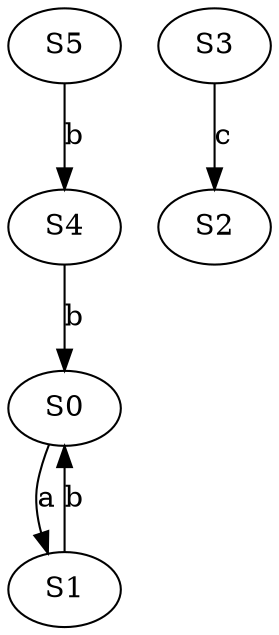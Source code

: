 strict digraph  {
S5;
S1;
S3;
S4;
S0;
S2;
S5 -> S4  [label=b];
S1 -> S0  [label=b];
S3 -> S2  [label=c];
S4 -> S0  [label=b];
S0 -> S1  [label=a];
}
